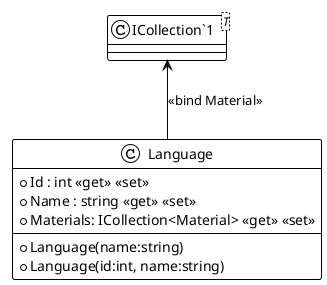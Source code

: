 @startuml
!theme plain
class Language {
    + Language(name:string)
    + Language(id:int, name:string)
    + Id : int <<get>> <<set>>
    + Name : string <<get>> <<set>>
    + Materials: ICollection<Material> <<get>> <<set>>
}
class "ICollection`1"<T> {
}
Language -u-> "ICollection`1" : <<bind Material>>
@enduml
